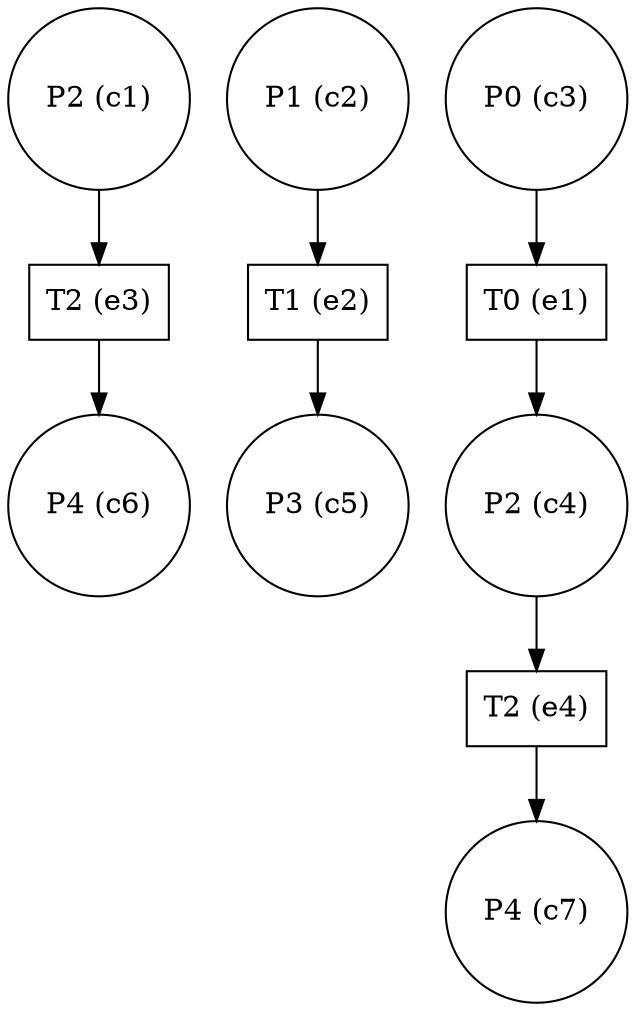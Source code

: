 digraph test {
  c1 -> e3;
  c2 -> e2;
  c3 -> e1;
  e1 -> c4;
  c4 -> e4;
  e2 -> c5;
  e3 -> c6;
  e4 -> c7;
  c1 [label="P2 (c1)" shape=circle];
  c2 [label="P1 (c2)" shape=circle];
  c3 [label="P0 (c3)" shape=circle];
  c4 [label="P2 (c4)" shape=circle];
  c5 [label="P3 (c5)" shape=circle];
  c6 [label="P4 (c6)" shape=circle];
  c7 [label="P4 (c7)" shape=circle];
  e1 [label="T0 (e1)" shape=box];
  e2 [label="T1 (e2)" shape=box];
  e3 [label="T2 (e3)" shape=box];
  e4 [label="T2 (e4)" shape=box];
}
